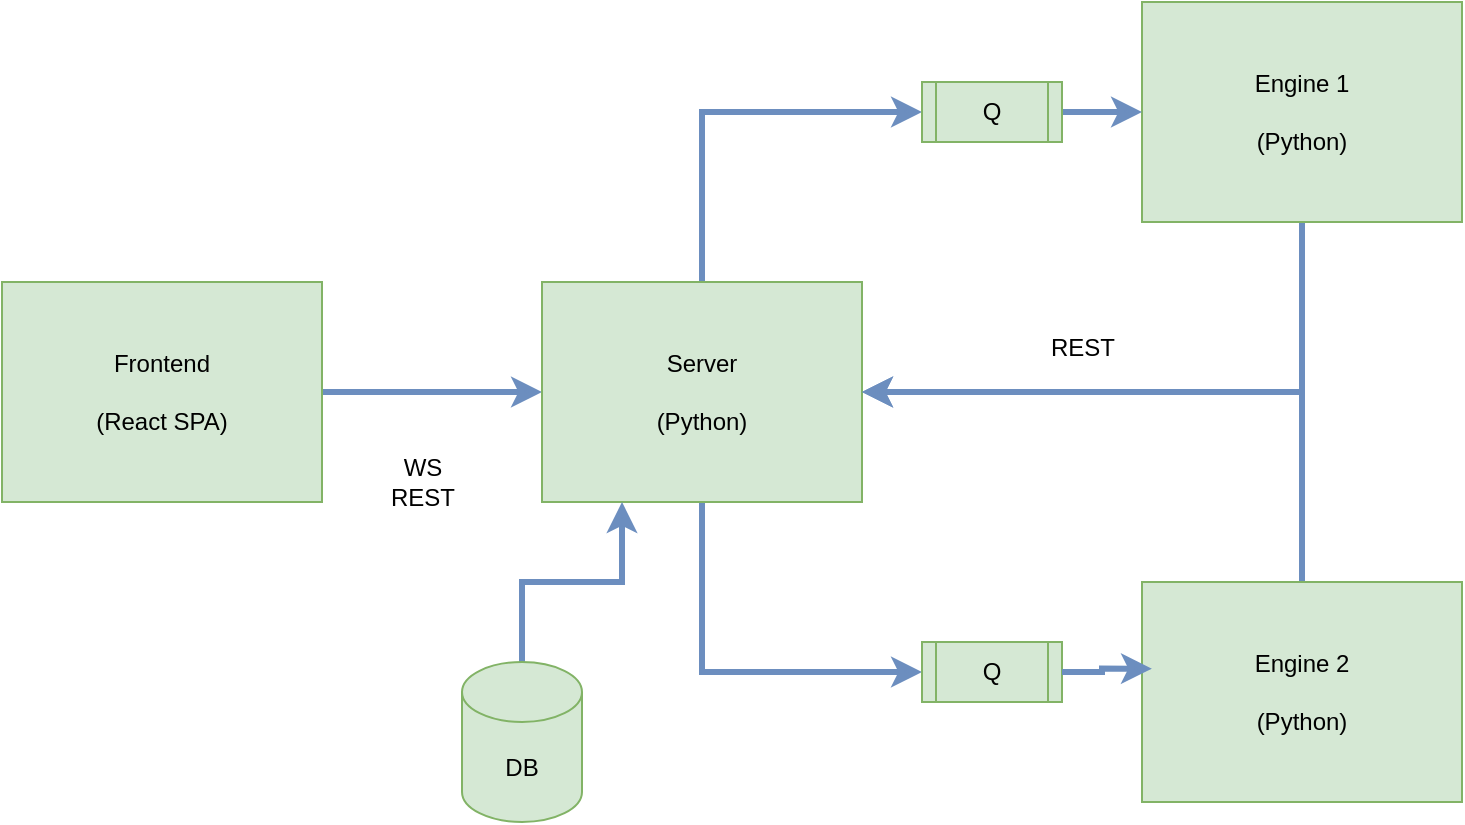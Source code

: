<mxfile version="24.6.4" type="device">
  <diagram name="Page-1" id="U0AwXFl9EMLJNZVtmDuN">
    <mxGraphModel dx="739" dy="471" grid="1" gridSize="10" guides="1" tooltips="1" connect="1" arrows="1" fold="1" page="1" pageScale="1" pageWidth="850" pageHeight="1100" math="0" shadow="0">
      <root>
        <mxCell id="0" />
        <mxCell id="1" parent="0" />
        <mxCell id="8ycdVZo2MdviGmbWDh-L-8" style="edgeStyle=orthogonalEdgeStyle;rounded=0;orthogonalLoop=1;jettySize=auto;html=1;entryX=0;entryY=0.5;entryDx=0;entryDy=0;strokeWidth=3;fillColor=#dae8fc;strokeColor=#6c8ebf;" parent="1" source="8ycdVZo2MdviGmbWDh-L-1" target="8ycdVZo2MdviGmbWDh-L-2" edge="1">
          <mxGeometry relative="1" as="geometry" />
        </mxCell>
        <mxCell id="8ycdVZo2MdviGmbWDh-L-1" value="Frontend&lt;div&gt;&lt;br&gt;&lt;/div&gt;&lt;div&gt;(React SPA)&lt;/div&gt;" style="rounded=0;whiteSpace=wrap;html=1;fillColor=#d5e8d4;strokeColor=#82b366;" parent="1" vertex="1">
          <mxGeometry x="30" y="140" width="160" height="110" as="geometry" />
        </mxCell>
        <mxCell id="8ycdVZo2MdviGmbWDh-L-14" style="edgeStyle=orthogonalEdgeStyle;rounded=0;orthogonalLoop=1;jettySize=auto;html=1;entryX=0;entryY=0.5;entryDx=0;entryDy=0;exitX=0.5;exitY=1;exitDx=0;exitDy=0;strokeWidth=3;fillColor=#dae8fc;strokeColor=#6c8ebf;" parent="1" source="8ycdVZo2MdviGmbWDh-L-2" target="8ycdVZo2MdviGmbWDh-L-11" edge="1">
          <mxGeometry relative="1" as="geometry" />
        </mxCell>
        <mxCell id="8ycdVZo2MdviGmbWDh-L-15" style="edgeStyle=orthogonalEdgeStyle;rounded=0;orthogonalLoop=1;jettySize=auto;html=1;entryX=0;entryY=0.5;entryDx=0;entryDy=0;exitX=0.5;exitY=0;exitDx=0;exitDy=0;strokeWidth=3;fillColor=#dae8fc;strokeColor=#6c8ebf;" parent="1" source="8ycdVZo2MdviGmbWDh-L-2" target="8ycdVZo2MdviGmbWDh-L-10" edge="1">
          <mxGeometry relative="1" as="geometry" />
        </mxCell>
        <mxCell id="8ycdVZo2MdviGmbWDh-L-2" value="Server&lt;div&gt;&lt;br&gt;&lt;/div&gt;&lt;div&gt;(Python)&lt;/div&gt;" style="rounded=0;whiteSpace=wrap;html=1;fillColor=#d5e8d4;strokeColor=#82b366;" parent="1" vertex="1">
          <mxGeometry x="300" y="140" width="160" height="110" as="geometry" />
        </mxCell>
        <mxCell id="8ycdVZo2MdviGmbWDh-L-16" style="edgeStyle=orthogonalEdgeStyle;rounded=0;orthogonalLoop=1;jettySize=auto;html=1;entryX=1;entryY=0.5;entryDx=0;entryDy=0;exitX=0.5;exitY=1;exitDx=0;exitDy=0;strokeWidth=3;fillColor=#dae8fc;strokeColor=#6c8ebf;" parent="1" source="8ycdVZo2MdviGmbWDh-L-3" target="8ycdVZo2MdviGmbWDh-L-2" edge="1">
          <mxGeometry relative="1" as="geometry" />
        </mxCell>
        <mxCell id="8ycdVZo2MdviGmbWDh-L-3" value="Engine 1&lt;div&gt;&lt;br&gt;&lt;/div&gt;&lt;div&gt;(Python)&lt;/div&gt;" style="rounded=0;whiteSpace=wrap;html=1;fillColor=#d5e8d4;strokeColor=#82b366;" parent="1" vertex="1">
          <mxGeometry x="600" width="160" height="110" as="geometry" />
        </mxCell>
        <mxCell id="8ycdVZo2MdviGmbWDh-L-17" style="edgeStyle=orthogonalEdgeStyle;rounded=0;orthogonalLoop=1;jettySize=auto;html=1;entryX=1;entryY=0.5;entryDx=0;entryDy=0;exitX=0.5;exitY=0;exitDx=0;exitDy=0;strokeWidth=3;fillColor=#dae8fc;strokeColor=#6c8ebf;" parent="1" source="8ycdVZo2MdviGmbWDh-L-4" target="8ycdVZo2MdviGmbWDh-L-2" edge="1">
          <mxGeometry relative="1" as="geometry" />
        </mxCell>
        <mxCell id="8ycdVZo2MdviGmbWDh-L-4" value="Engine 2&lt;div&gt;&lt;br&gt;&lt;/div&gt;&lt;div&gt;(Python)&lt;/div&gt;" style="rounded=0;whiteSpace=wrap;html=1;fillColor=#d5e8d4;strokeColor=#82b366;" parent="1" vertex="1">
          <mxGeometry x="600" y="290" width="160" height="110" as="geometry" />
        </mxCell>
        <mxCell id="8ycdVZo2MdviGmbWDh-L-9" value="WS&lt;div&gt;REST&lt;/div&gt;" style="text;html=1;align=center;verticalAlign=middle;resizable=0;points=[];autosize=1;strokeColor=none;fillColor=none;" parent="1" vertex="1">
          <mxGeometry x="210" y="220" width="60" height="40" as="geometry" />
        </mxCell>
        <mxCell id="8ycdVZo2MdviGmbWDh-L-12" value="" style="edgeStyle=orthogonalEdgeStyle;rounded=0;orthogonalLoop=1;jettySize=auto;html=1;strokeWidth=3;fillColor=#dae8fc;strokeColor=#6c8ebf;" parent="1" source="8ycdVZo2MdviGmbWDh-L-10" target="8ycdVZo2MdviGmbWDh-L-3" edge="1">
          <mxGeometry relative="1" as="geometry" />
        </mxCell>
        <mxCell id="8ycdVZo2MdviGmbWDh-L-10" value="Q" style="shape=process;whiteSpace=wrap;html=1;backgroundOutline=1;fillColor=#d5e8d4;strokeColor=#82b366;" parent="1" vertex="1">
          <mxGeometry x="490" y="40" width="70" height="30" as="geometry" />
        </mxCell>
        <mxCell id="8ycdVZo2MdviGmbWDh-L-11" value="Q" style="shape=process;whiteSpace=wrap;html=1;backgroundOutline=1;fillColor=#d5e8d4;strokeColor=#82b366;" parent="1" vertex="1">
          <mxGeometry x="490" y="320" width="70" height="30" as="geometry" />
        </mxCell>
        <mxCell id="8ycdVZo2MdviGmbWDh-L-13" style="edgeStyle=orthogonalEdgeStyle;rounded=0;orthogonalLoop=1;jettySize=auto;html=1;entryX=0.031;entryY=0.394;entryDx=0;entryDy=0;entryPerimeter=0;strokeWidth=3;fillColor=#dae8fc;strokeColor=#6c8ebf;" parent="1" source="8ycdVZo2MdviGmbWDh-L-11" target="8ycdVZo2MdviGmbWDh-L-4" edge="1">
          <mxGeometry relative="1" as="geometry" />
        </mxCell>
        <mxCell id="8ycdVZo2MdviGmbWDh-L-18" value="REST" style="text;html=1;align=center;verticalAlign=middle;resizable=0;points=[];autosize=1;strokeColor=none;fillColor=none;" parent="1" vertex="1">
          <mxGeometry x="540" y="158" width="60" height="30" as="geometry" />
        </mxCell>
        <mxCell id="8ycdVZo2MdviGmbWDh-L-20" style="edgeStyle=orthogonalEdgeStyle;rounded=0;orthogonalLoop=1;jettySize=auto;html=1;entryX=0.25;entryY=1;entryDx=0;entryDy=0;strokeWidth=3;fillColor=#dae8fc;strokeColor=#6c8ebf;" parent="1" source="8ycdVZo2MdviGmbWDh-L-19" target="8ycdVZo2MdviGmbWDh-L-2" edge="1">
          <mxGeometry relative="1" as="geometry" />
        </mxCell>
        <mxCell id="8ycdVZo2MdviGmbWDh-L-19" value="DB" style="shape=cylinder3;whiteSpace=wrap;html=1;boundedLbl=1;backgroundOutline=1;size=15;fillColor=#d5e8d4;strokeColor=#82b366;" parent="1" vertex="1">
          <mxGeometry x="260" y="330" width="60" height="80" as="geometry" />
        </mxCell>
      </root>
    </mxGraphModel>
  </diagram>
</mxfile>
